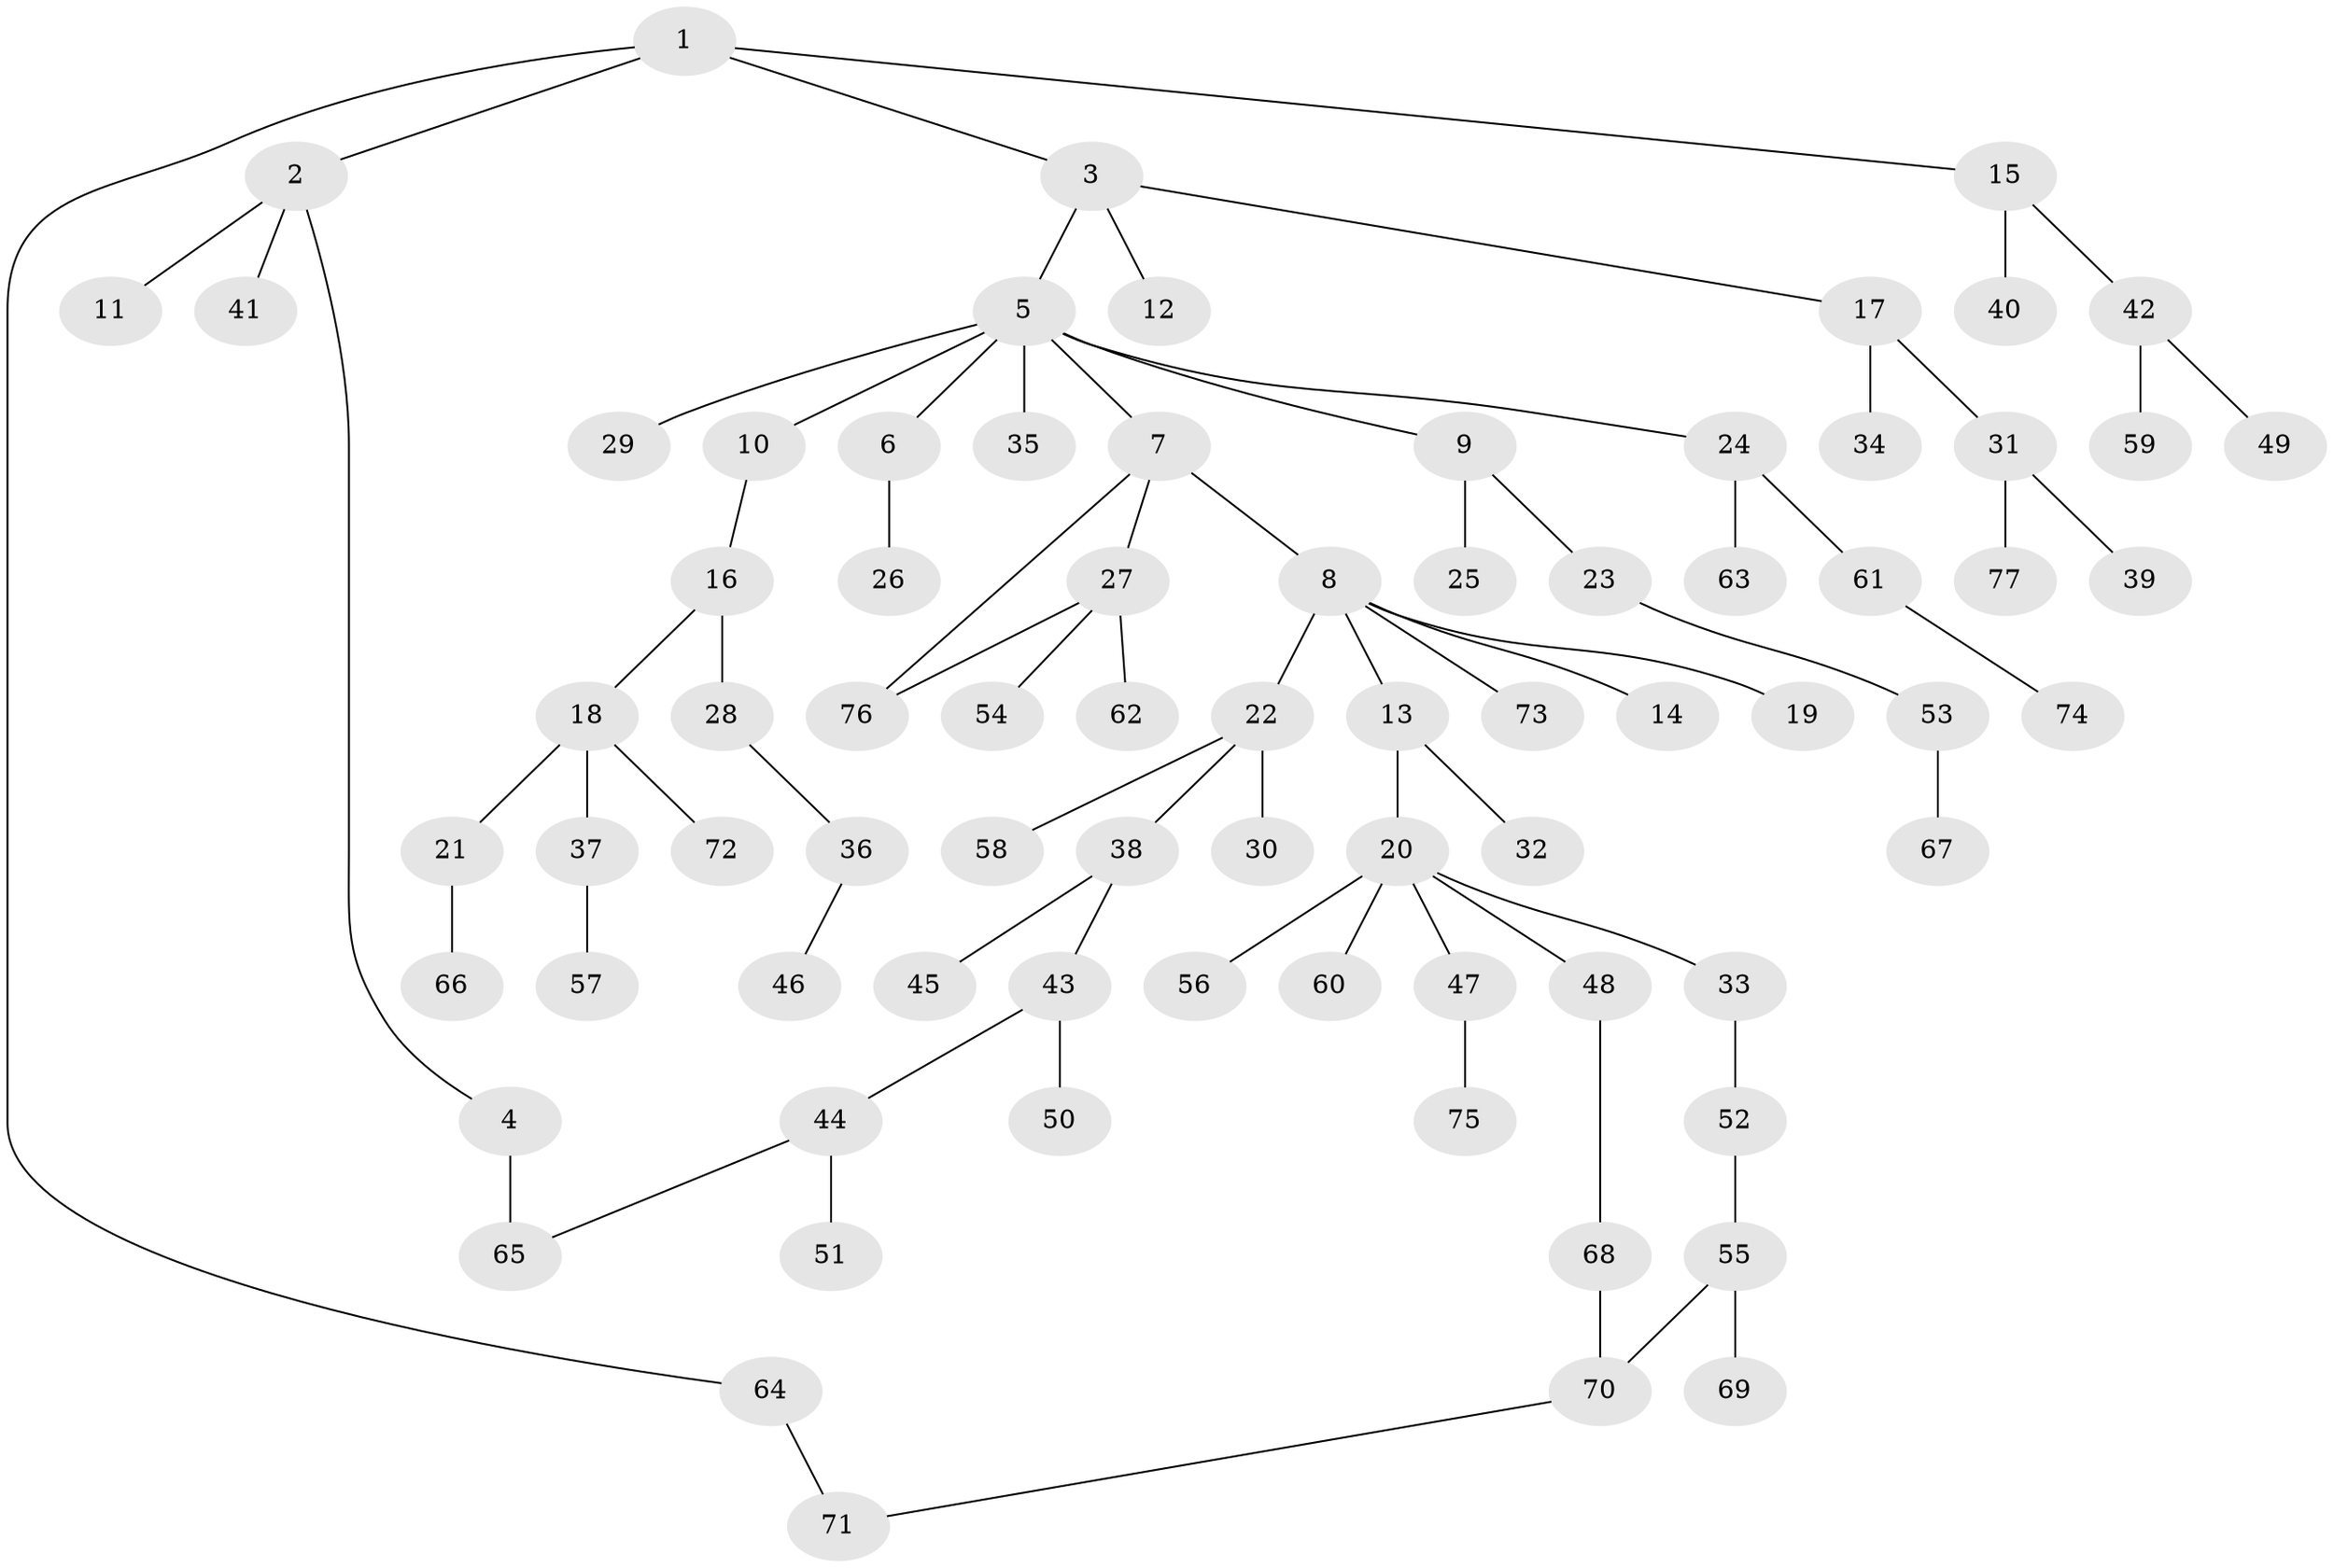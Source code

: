 // original degree distribution, {4: 0.10091743119266056, 5: 0.01834862385321101, 3: 0.09174311926605505, 8: 0.009174311926605505, 2: 0.3211009174311927, 7: 0.01834862385321101, 1: 0.44036697247706424}
// Generated by graph-tools (version 1.1) at 2025/49/03/04/25 22:49:10]
// undirected, 77 vertices, 80 edges
graph export_dot {
  node [color=gray90,style=filled];
  1;
  2;
  3;
  4;
  5;
  6;
  7;
  8;
  9;
  10;
  11;
  12;
  13;
  14;
  15;
  16;
  17;
  18;
  19;
  20;
  21;
  22;
  23;
  24;
  25;
  26;
  27;
  28;
  29;
  30;
  31;
  32;
  33;
  34;
  35;
  36;
  37;
  38;
  39;
  40;
  41;
  42;
  43;
  44;
  45;
  46;
  47;
  48;
  49;
  50;
  51;
  52;
  53;
  54;
  55;
  56;
  57;
  58;
  59;
  60;
  61;
  62;
  63;
  64;
  65;
  66;
  67;
  68;
  69;
  70;
  71;
  72;
  73;
  74;
  75;
  76;
  77;
  1 -- 2 [weight=1.0];
  1 -- 3 [weight=1.0];
  1 -- 15 [weight=1.0];
  1 -- 64 [weight=1.0];
  2 -- 4 [weight=1.0];
  2 -- 11 [weight=1.0];
  2 -- 41 [weight=1.0];
  3 -- 5 [weight=1.0];
  3 -- 12 [weight=1.0];
  3 -- 17 [weight=1.0];
  4 -- 65 [weight=1.0];
  5 -- 6 [weight=1.0];
  5 -- 7 [weight=1.0];
  5 -- 9 [weight=1.0];
  5 -- 10 [weight=1.0];
  5 -- 24 [weight=1.0];
  5 -- 29 [weight=1.0];
  5 -- 35 [weight=1.0];
  6 -- 26 [weight=1.0];
  7 -- 8 [weight=1.0];
  7 -- 27 [weight=1.0];
  7 -- 76 [weight=1.0];
  8 -- 13 [weight=1.0];
  8 -- 14 [weight=1.0];
  8 -- 19 [weight=1.0];
  8 -- 22 [weight=1.0];
  8 -- 73 [weight=1.0];
  9 -- 23 [weight=1.0];
  9 -- 25 [weight=1.0];
  10 -- 16 [weight=1.0];
  13 -- 20 [weight=1.0];
  13 -- 32 [weight=1.0];
  15 -- 40 [weight=1.0];
  15 -- 42 [weight=1.0];
  16 -- 18 [weight=1.0];
  16 -- 28 [weight=1.0];
  17 -- 31 [weight=1.0];
  17 -- 34 [weight=1.0];
  18 -- 21 [weight=1.0];
  18 -- 37 [weight=1.0];
  18 -- 72 [weight=1.0];
  20 -- 33 [weight=1.0];
  20 -- 47 [weight=1.0];
  20 -- 48 [weight=1.0];
  20 -- 56 [weight=1.0];
  20 -- 60 [weight=1.0];
  21 -- 66 [weight=1.0];
  22 -- 30 [weight=1.0];
  22 -- 38 [weight=1.0];
  22 -- 58 [weight=1.0];
  23 -- 53 [weight=1.0];
  24 -- 61 [weight=1.0];
  24 -- 63 [weight=1.0];
  27 -- 54 [weight=1.0];
  27 -- 62 [weight=1.0];
  27 -- 76 [weight=1.0];
  28 -- 36 [weight=1.0];
  31 -- 39 [weight=1.0];
  31 -- 77 [weight=1.0];
  33 -- 52 [weight=1.0];
  36 -- 46 [weight=1.0];
  37 -- 57 [weight=1.0];
  38 -- 43 [weight=1.0];
  38 -- 45 [weight=1.0];
  42 -- 49 [weight=1.0];
  42 -- 59 [weight=1.0];
  43 -- 44 [weight=1.0];
  43 -- 50 [weight=1.0];
  44 -- 51 [weight=1.0];
  44 -- 65 [weight=1.0];
  47 -- 75 [weight=1.0];
  48 -- 68 [weight=1.0];
  52 -- 55 [weight=1.0];
  53 -- 67 [weight=1.0];
  55 -- 69 [weight=1.0];
  55 -- 70 [weight=1.0];
  61 -- 74 [weight=1.0];
  64 -- 71 [weight=1.0];
  68 -- 70 [weight=1.0];
  70 -- 71 [weight=1.0];
}
